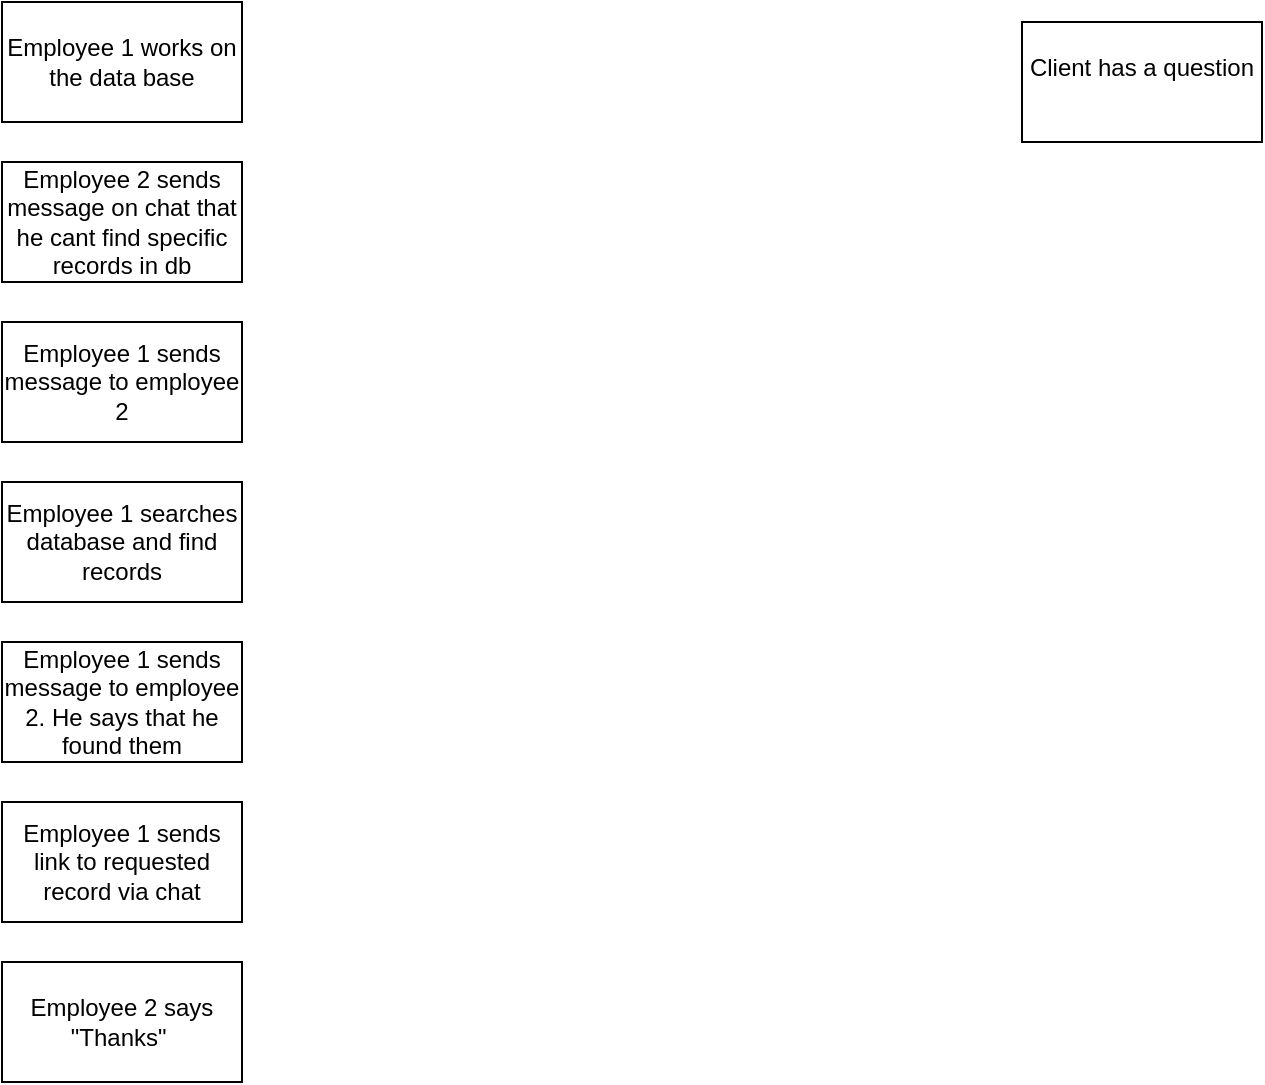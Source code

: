 <mxfile version="23.1.7" type="github">
  <diagram name="Pagina-1" id="B0UvFqeKhtS5TXQAwt66">
    <mxGraphModel dx="1434" dy="738" grid="1" gridSize="10" guides="1" tooltips="1" connect="1" arrows="1" fold="1" page="1" pageScale="1" pageWidth="827" pageHeight="1169" math="0" shadow="0">
      <root>
        <mxCell id="0" />
        <mxCell id="1" parent="0" />
        <mxCell id="9UJl69W6S76MUO_WQoSY-1" value="Client has a question&lt;div&gt;&lt;br/&gt;&lt;/div&gt;" style="rounded=0;whiteSpace=wrap;html=1;" vertex="1" parent="1">
          <mxGeometry x="590" y="50" width="120" height="60" as="geometry" />
        </mxCell>
        <mxCell id="9UJl69W6S76MUO_WQoSY-2" value="Employee 1 works on the data base" style="rounded=0;whiteSpace=wrap;html=1;" vertex="1" parent="1">
          <mxGeometry x="80" y="40" width="120" height="60" as="geometry" />
        </mxCell>
        <mxCell id="9UJl69W6S76MUO_WQoSY-3" value="Employee 2 sends message on chat that he cant find specific records in db" style="rounded=0;whiteSpace=wrap;html=1;" vertex="1" parent="1">
          <mxGeometry x="80" y="120" width="120" height="60" as="geometry" />
        </mxCell>
        <mxCell id="9UJl69W6S76MUO_WQoSY-4" value="Employee 1 searches database and find records" style="rounded=0;whiteSpace=wrap;html=1;" vertex="1" parent="1">
          <mxGeometry x="80" y="280" width="120" height="60" as="geometry" />
        </mxCell>
        <mxCell id="9UJl69W6S76MUO_WQoSY-5" value="Employee 1 sends message to employee 2" style="rounded=0;whiteSpace=wrap;html=1;" vertex="1" parent="1">
          <mxGeometry x="80" y="200" width="120" height="60" as="geometry" />
        </mxCell>
        <mxCell id="9UJl69W6S76MUO_WQoSY-6" value="Employee 1 sends message to employee 2. He says that he found them" style="rounded=0;whiteSpace=wrap;html=1;" vertex="1" parent="1">
          <mxGeometry x="80" y="360" width="120" height="60" as="geometry" />
        </mxCell>
        <mxCell id="9UJl69W6S76MUO_WQoSY-7" value="Employee 1 sends link to requested record via chat" style="rounded=0;whiteSpace=wrap;html=1;" vertex="1" parent="1">
          <mxGeometry x="80" y="440" width="120" height="60" as="geometry" />
        </mxCell>
        <mxCell id="9UJl69W6S76MUO_WQoSY-8" value="Employee 2 says &quot;Thanks&quot;&amp;nbsp;" style="rounded=0;whiteSpace=wrap;html=1;" vertex="1" parent="1">
          <mxGeometry x="80" y="520" width="120" height="60" as="geometry" />
        </mxCell>
      </root>
    </mxGraphModel>
  </diagram>
</mxfile>
